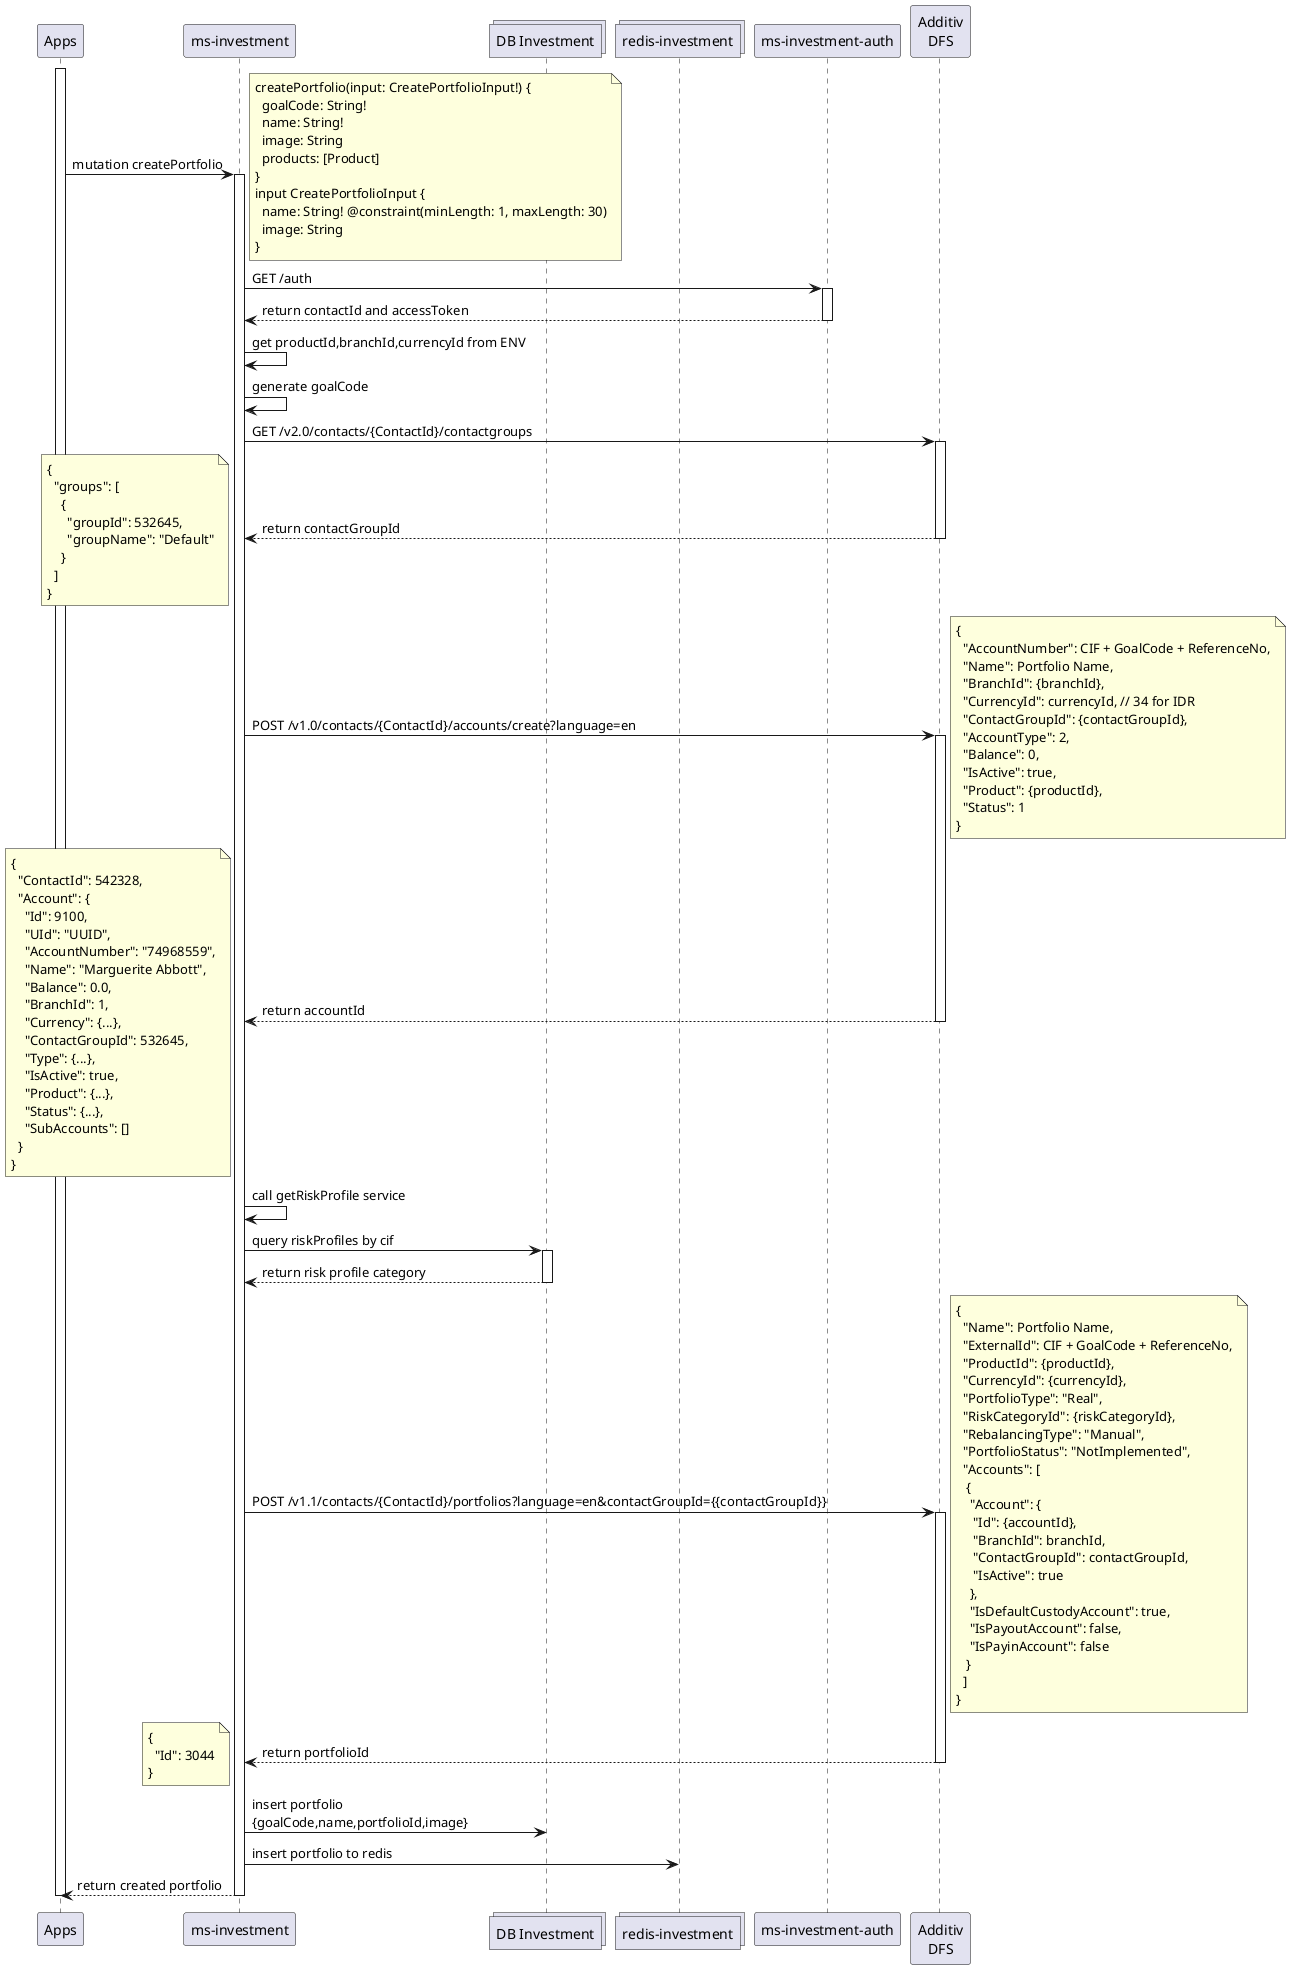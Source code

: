@startuml create portfolio
participant "Apps" as app
participant "ms-investment" as ms
collections "DB Investment" as db
collections "redis-investment" as redis
participant "ms-investment-auth" as auth
participant "Additiv\nDFS" as dfs

activate app
app -> ms: mutation createPortfolio
note right
createPortfolio(input: CreatePortfolioInput!) {
  goalCode: String!
  name: String!
  image: String
  products: [Product]
}
input CreatePortfolioInput {
  name: String! @constraint(minLength: 1, maxLength: 30)
  image: String
}
end note
activate ms
ms -> auth: GET /auth
activate auth
auth --> ms: return contactId and accessToken
deactivate auth
ms -> ms: get productId,branchId,currencyId from ENV
ms -> ms: generate goalCode
ms -> dfs: GET /v2.0/contacts/{ContactId}/contactgroups
activate dfs
dfs --> ms: return contactGroupId
note left
{
  "groups": [
    {
      "groupId": 532645,
      "groupName": "Default"
    }
  ]
}
end note
deactivate dfs
ms -> dfs: POST /v1.0/contacts/{ContactId}/accounts/create?language=en
note right
{
  "AccountNumber": CIF + GoalCode + ReferenceNo,
  "Name": Portfolio Name,
  "BranchId": {branchId},
  "CurrencyId": currencyId, // 34 for IDR
  "ContactGroupId": {contactGroupId},
  "AccountType": 2,
  "Balance": 0,
  "IsActive": true,
  "Product": {productId},
  "Status": 1
}
end note
activate dfs
dfs --> ms: return accountId
note left
{
  "ContactId": 542328,
  "Account": {
    "Id": 9100,
    "UId": "UUID",
    "AccountNumber": "74968559",
    "Name": "Marguerite Abbott",
    "Balance": 0.0,
    "BranchId": 1,
    "Currency": {...},
    "ContactGroupId": 532645,
    "Type": {...},
    "IsActive": true,
    "Product": {...},
    "Status": {...},
    "SubAccounts": []
  }
}
end note
deactivate dfs
ms -> ms: call getRiskProfile service
ms -> db: query riskProfiles by cif
activate db
db --> ms: return risk profile category
deactivate db
ms -> dfs: POST /v1.1/contacts/{ContactId}/portfolios?language=en&contactGroupId={{contactGroupId}}
activate dfs
note right
{
  "Name": Portfolio Name,
  "ExternalId": CIF + GoalCode + ReferenceNo,
  "ProductId": {productId},
  "CurrencyId": {currencyId},
  "PortfolioType": "Real",
  "RiskCategoryId": {riskCategoryId},
  "RebalancingType": "Manual",
  "PortfolioStatus": "NotImplemented",
  "Accounts": [
   {
    "Account": {
     "Id": {accountId},
     "BranchId": branchId,
     "ContactGroupId": contactGroupId,
     "IsActive": true
    },
    "IsDefaultCustodyAccount": true,
    "IsPayoutAccount": false,
    "IsPayinAccount": false
   }
  ]
}
end note
dfs --> ms: return portfolioId
note left
{
  "Id": 3044
}
end note
deactivate dfs
ms -> db: insert portfolio\n{goalCode,name,portfolioId,image}
ms -> redis: insert portfolio to redis
ms --> app: return created portfolio
deactivate ms
deactivate app
@enduml